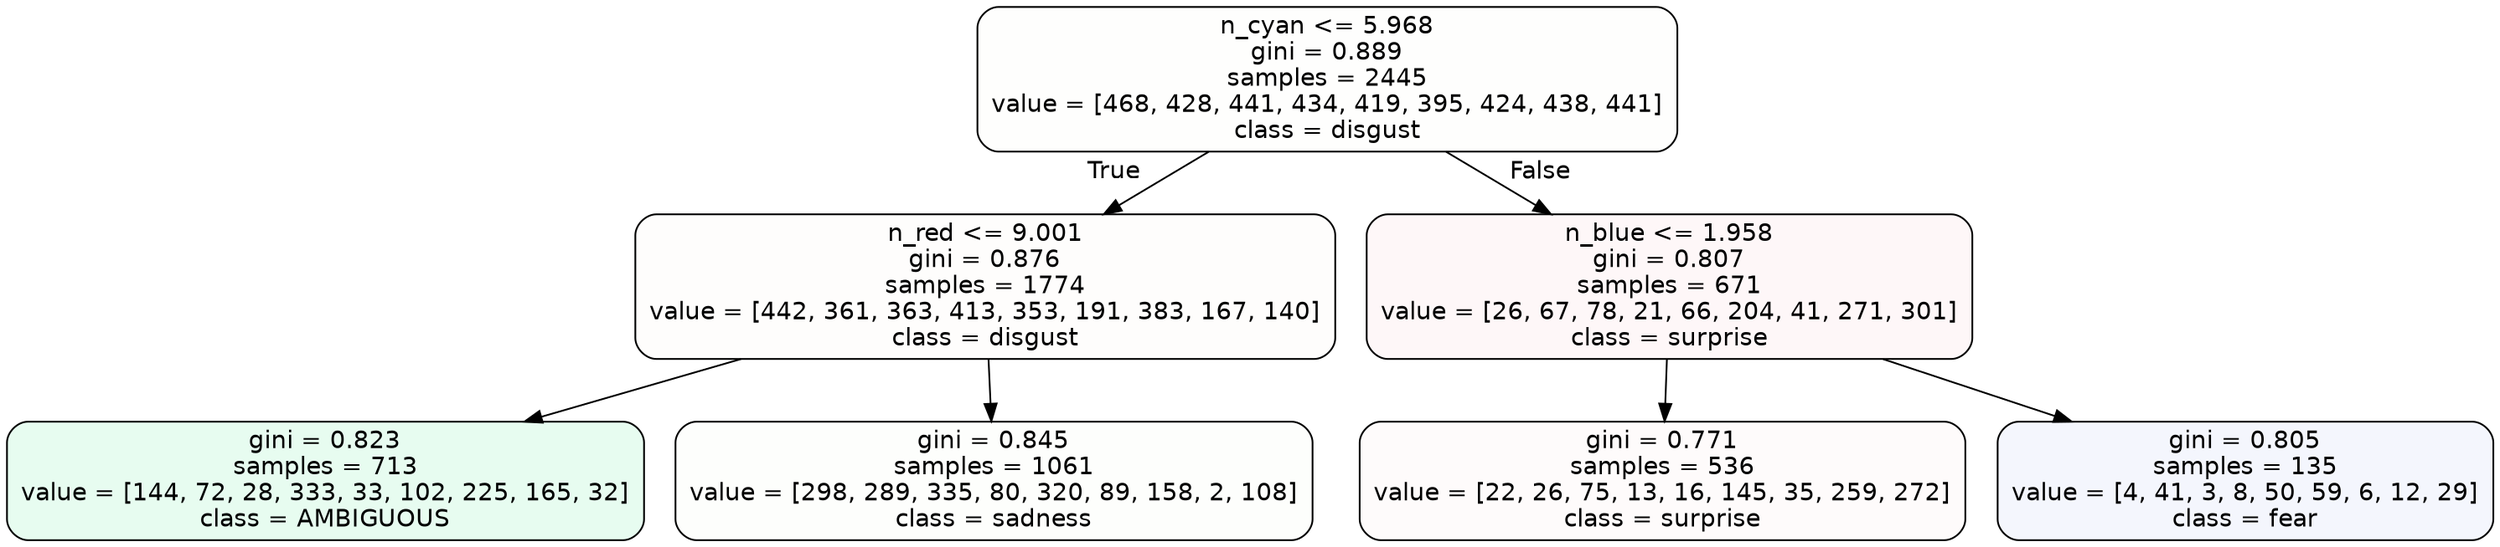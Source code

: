 digraph Tree {
node [shape=box, style="filled, rounded", color="black", fontname=helvetica] ;
edge [fontname=helvetica] ;
0 [label="n_cyan <= 5.968\ngini = 0.889\nsamples = 2445\nvalue = [468, 428, 441, 434, 419, 395, 424, 438, 441]\nclass = disgust", fillcolor="#e5813902"] ;
1 [label="n_red <= 9.001\ngini = 0.876\nsamples = 1774\nvalue = [442, 361, 363, 413, 353, 191, 383, 167, 140]\nclass = disgust", fillcolor="#e5813903"] ;
0 -> 1 [labeldistance=2.5, labelangle=45, headlabel="True"] ;
2 [label="gini = 0.823\nsamples = 713\nvalue = [144, 72, 28, 333, 33, 102, 225, 165, 32]\nclass = AMBIGUOUS", fillcolor="#39e5811e"] ;
1 -> 2 ;
3 [label="gini = 0.845\nsamples = 1061\nvalue = [298, 289, 335, 80, 320, 89, 158, 2, 108]\nclass = sadness", fillcolor="#64e53903"] ;
1 -> 3 ;
4 [label="n_blue <= 1.958\ngini = 0.807\nsamples = 671\nvalue = [26, 67, 78, 21, 66, 204, 41, 271, 301]\nclass = surprise", fillcolor="#e539640a"] ;
0 -> 4 [labeldistance=2.5, labelangle=-45, headlabel="False"] ;
5 [label="gini = 0.771\nsamples = 536\nvalue = [22, 26, 75, 13, 16, 145, 35, 259, 272]\nclass = surprise", fillcolor="#e5396405"] ;
4 -> 5 ;
6 [label="gini = 0.805\nsamples = 135\nvalue = [4, 41, 3, 8, 50, 59, 6, 12, 29]\nclass = fear", fillcolor="#3964e50e"] ;
4 -> 6 ;
}